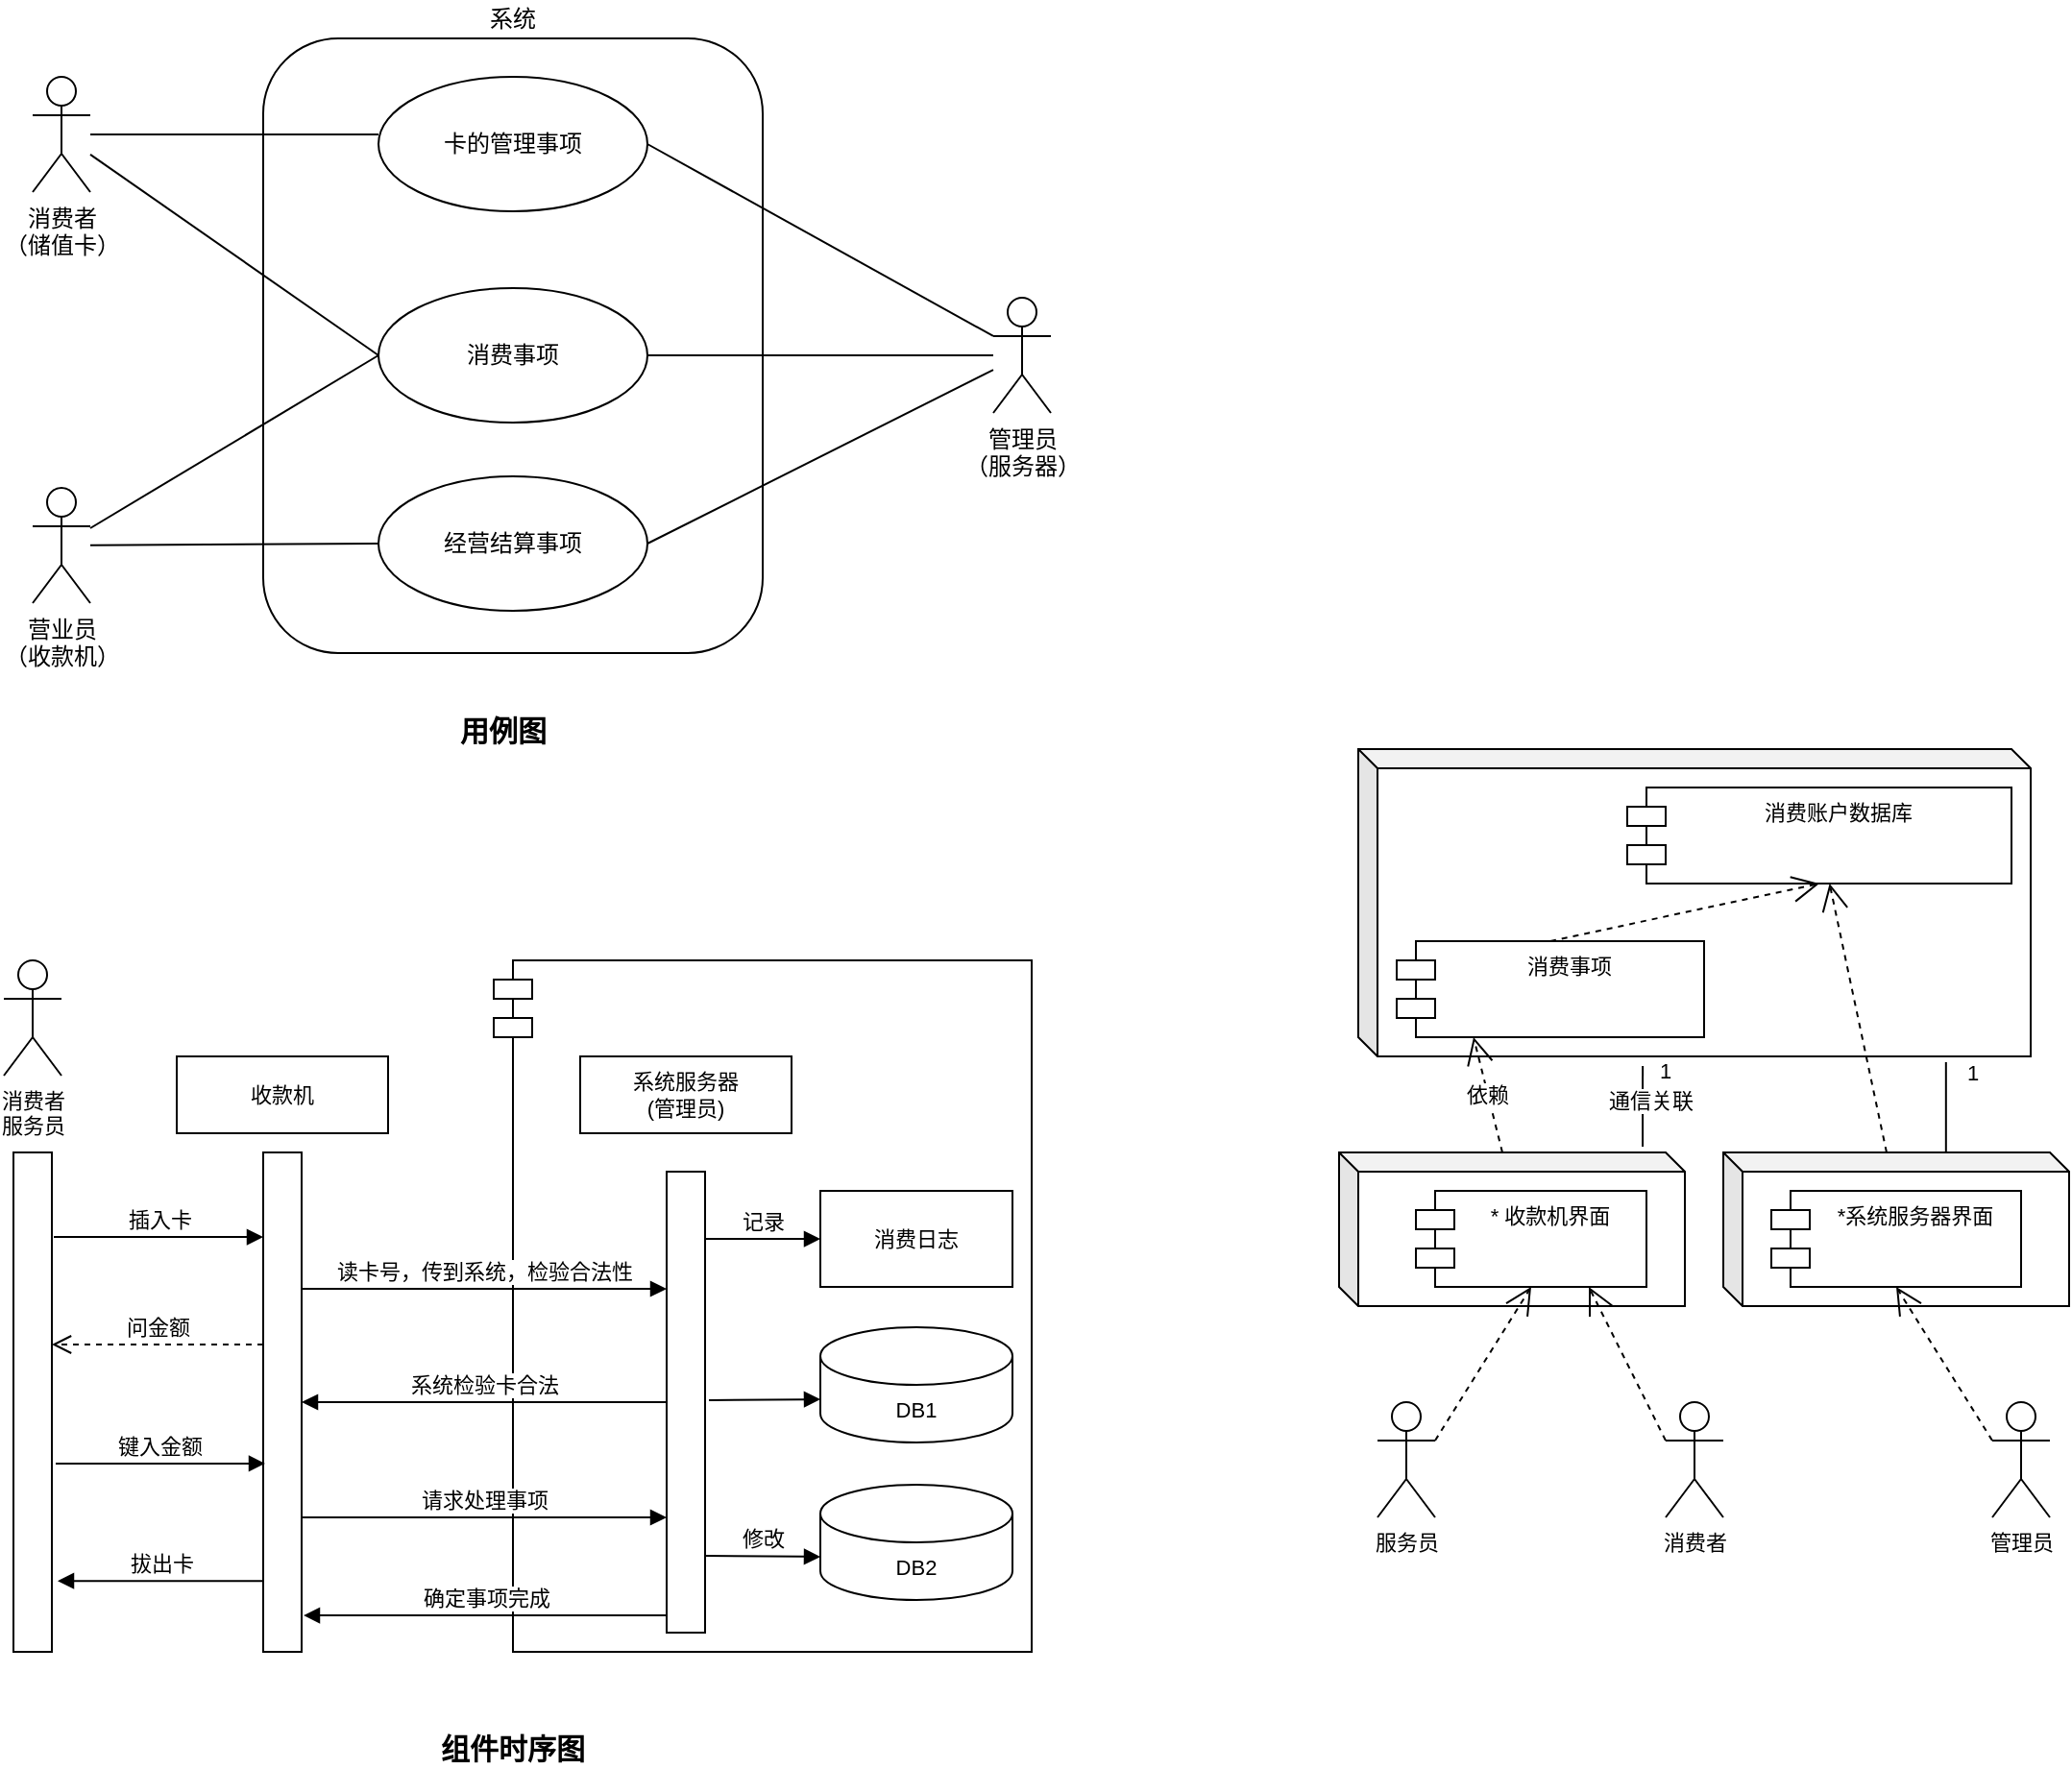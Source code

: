 <mxfile version="13.8.1" type="github">
  <diagram name="Page-1" id="929967ad-93f9-6ef4-fab6-5d389245f69c">
    <mxGraphModel dx="727" dy="501" grid="1" gridSize="10" guides="1" tooltips="1" connect="1" arrows="1" fold="1" page="1" pageScale="1.5" pageWidth="1169" pageHeight="826" background="none" math="0" shadow="0">
      <root>
        <mxCell id="0" style=";html=1;" />
        <mxCell id="1" style=";html=1;" parent="0" />
        <mxCell id="ZQdrYQv9MklbtAfrzEEE-35" value="&lt;div&gt;消费者&lt;/div&gt;&lt;div&gt;（储值卡）&lt;br&gt;&lt;/div&gt;" style="shape=umlActor;verticalLabelPosition=bottom;verticalAlign=top;html=1;" vertex="1" parent="1">
          <mxGeometry x="120" y="180" width="30" height="60" as="geometry" />
        </mxCell>
        <mxCell id="ZQdrYQv9MklbtAfrzEEE-36" value="&lt;div&gt;营业员&lt;/div&gt;&lt;div&gt;（收款机）&lt;br&gt;&lt;/div&gt;" style="shape=umlActor;verticalLabelPosition=bottom;verticalAlign=top;html=1;" vertex="1" parent="1">
          <mxGeometry x="120" y="394" width="30" height="60" as="geometry" />
        </mxCell>
        <mxCell id="ZQdrYQv9MklbtAfrzEEE-37" value="&lt;div&gt;管理员&lt;/div&gt;&lt;div&gt;（服务器）&lt;br&gt;&lt;/div&gt;" style="shape=umlActor;verticalLabelPosition=bottom;verticalAlign=top;html=1;" vertex="1" parent="1">
          <mxGeometry x="620" y="295" width="30" height="60" as="geometry" />
        </mxCell>
        <mxCell id="ZQdrYQv9MklbtAfrzEEE-39" value="" style="rounded=1;whiteSpace=wrap;html=1;" vertex="1" parent="1">
          <mxGeometry x="240" y="160" width="260" height="320" as="geometry" />
        </mxCell>
        <mxCell id="ZQdrYQv9MklbtAfrzEEE-40" value="&lt;div&gt;系统&lt;/div&gt;" style="text;html=1;strokeColor=none;fillColor=none;align=center;verticalAlign=middle;whiteSpace=wrap;rounded=0;" vertex="1" parent="1">
          <mxGeometry x="350" y="140" width="40" height="20" as="geometry" />
        </mxCell>
        <mxCell id="ZQdrYQv9MklbtAfrzEEE-42" value="卡的管理事项" style="ellipse;whiteSpace=wrap;html=1;" vertex="1" parent="1">
          <mxGeometry x="300" y="180" width="140" height="70" as="geometry" />
        </mxCell>
        <mxCell id="ZQdrYQv9MklbtAfrzEEE-43" value="消费事项" style="ellipse;whiteSpace=wrap;html=1;" vertex="1" parent="1">
          <mxGeometry x="300" y="290" width="140" height="70" as="geometry" />
        </mxCell>
        <mxCell id="ZQdrYQv9MklbtAfrzEEE-44" value="经营结算事项" style="ellipse;whiteSpace=wrap;html=1;" vertex="1" parent="1">
          <mxGeometry x="300" y="388" width="140" height="70" as="geometry" />
        </mxCell>
        <mxCell id="ZQdrYQv9MklbtAfrzEEE-48" value="" style="endArrow=none;html=1;exitX=1;exitY=0.5;exitDx=0;exitDy=0;" edge="1" parent="1" source="ZQdrYQv9MklbtAfrzEEE-43" target="ZQdrYQv9MklbtAfrzEEE-37">
          <mxGeometry width="50" height="50" relative="1" as="geometry">
            <mxPoint x="550" y="350" as="sourcePoint" />
            <mxPoint x="600" y="300" as="targetPoint" />
          </mxGeometry>
        </mxCell>
        <mxCell id="ZQdrYQv9MklbtAfrzEEE-49" value="" style="endArrow=none;html=1;exitX=1;exitY=0.5;exitDx=0;exitDy=0;entryX=0;entryY=0.333;entryDx=0;entryDy=0;entryPerimeter=0;" edge="1" parent="1" source="ZQdrYQv9MklbtAfrzEEE-42" target="ZQdrYQv9MklbtAfrzEEE-37">
          <mxGeometry width="50" height="50" relative="1" as="geometry">
            <mxPoint x="530" y="360" as="sourcePoint" />
            <mxPoint x="590" y="310" as="targetPoint" />
          </mxGeometry>
        </mxCell>
        <mxCell id="ZQdrYQv9MklbtAfrzEEE-50" value="" style="endArrow=none;html=1;exitX=1;exitY=0.5;exitDx=0;exitDy=0;" edge="1" parent="1" source="ZQdrYQv9MklbtAfrzEEE-44" target="ZQdrYQv9MklbtAfrzEEE-37">
          <mxGeometry width="50" height="50" relative="1" as="geometry">
            <mxPoint x="550" y="370" as="sourcePoint" />
            <mxPoint x="600" y="330" as="targetPoint" />
          </mxGeometry>
        </mxCell>
        <mxCell id="ZQdrYQv9MklbtAfrzEEE-52" value="" style="endArrow=none;html=1;entryX=0;entryY=0.5;entryDx=0;entryDy=0;" edge="1" parent="1" source="ZQdrYQv9MklbtAfrzEEE-36" target="ZQdrYQv9MklbtAfrzEEE-44">
          <mxGeometry width="50" height="50" relative="1" as="geometry">
            <mxPoint x="150" y="443" as="sourcePoint" />
            <mxPoint x="200" y="393" as="targetPoint" />
          </mxGeometry>
        </mxCell>
        <mxCell id="ZQdrYQv9MklbtAfrzEEE-53" value="" style="endArrow=none;html=1;entryX=0;entryY=0.5;entryDx=0;entryDy=0;" edge="1" parent="1" source="ZQdrYQv9MklbtAfrzEEE-36" target="ZQdrYQv9MklbtAfrzEEE-43">
          <mxGeometry width="50" height="50" relative="1" as="geometry">
            <mxPoint x="520" y="350" as="sourcePoint" />
            <mxPoint x="570" y="300" as="targetPoint" />
          </mxGeometry>
        </mxCell>
        <mxCell id="ZQdrYQv9MklbtAfrzEEE-54" value="" style="endArrow=none;html=1;entryX=0;entryY=0.5;entryDx=0;entryDy=0;" edge="1" parent="1" source="ZQdrYQv9MklbtAfrzEEE-35" target="ZQdrYQv9MklbtAfrzEEE-43">
          <mxGeometry width="50" height="50" relative="1" as="geometry">
            <mxPoint x="520" y="350" as="sourcePoint" />
            <mxPoint x="570" y="300" as="targetPoint" />
          </mxGeometry>
        </mxCell>
        <mxCell id="ZQdrYQv9MklbtAfrzEEE-55" value="" style="endArrow=none;html=1;" edge="1" parent="1" source="ZQdrYQv9MklbtAfrzEEE-35">
          <mxGeometry width="50" height="50" relative="1" as="geometry">
            <mxPoint x="250" y="260" as="sourcePoint" />
            <mxPoint x="300" y="210" as="targetPoint" />
          </mxGeometry>
        </mxCell>
        <mxCell id="ZQdrYQv9MklbtAfrzEEE-57" value="用例图" style="text;html=1;strokeColor=none;fillColor=none;align=center;verticalAlign=middle;whiteSpace=wrap;rounded=0;fontStyle=1;fontSize=15;" vertex="1" parent="1">
          <mxGeometry x="340" y="510" width="50" height="20" as="geometry" />
        </mxCell>
        <mxCell id="ZQdrYQv9MklbtAfrzEEE-58" value="" style="html=1;points=[];perimeter=orthogonalPerimeter;fontSize=15;" vertex="1" parent="1">
          <mxGeometry x="110" y="740" width="20" height="260" as="geometry" />
        </mxCell>
        <mxCell id="ZQdrYQv9MklbtAfrzEEE-61" value="" style="html=1;points=[];perimeter=orthogonalPerimeter;fontSize=15;" vertex="1" parent="1">
          <mxGeometry x="240" y="740" width="20" height="260" as="geometry" />
        </mxCell>
        <mxCell id="ZQdrYQv9MklbtAfrzEEE-62" value="&lt;div style=&quot;font-size: 11px;&quot;&gt;消费者&lt;/div&gt;&lt;div style=&quot;font-size: 11px;&quot;&gt;服务员&lt;br style=&quot;font-size: 11px;&quot;&gt;&lt;/div&gt;" style="shape=umlActor;verticalLabelPosition=bottom;verticalAlign=top;html=1;fontSize=11;" vertex="1" parent="1">
          <mxGeometry x="105" y="640" width="30" height="60" as="geometry" />
        </mxCell>
        <mxCell id="ZQdrYQv9MklbtAfrzEEE-69" value="问金额" style="html=1;verticalAlign=bottom;endArrow=open;dashed=1;endSize=8;fontSize=11;" edge="1" parent="1" source="ZQdrYQv9MklbtAfrzEEE-61">
          <mxGeometry relative="1" as="geometry">
            <mxPoint x="210" y="840" as="sourcePoint" />
            <mxPoint x="130" y="840" as="targetPoint" />
          </mxGeometry>
        </mxCell>
        <mxCell id="ZQdrYQv9MklbtAfrzEEE-71" value="键入金额" style="html=1;verticalAlign=bottom;endArrow=block;fontSize=11;entryX=0.05;entryY=0.623;entryDx=0;entryDy=0;entryPerimeter=0;" edge="1" parent="1" target="ZQdrYQv9MklbtAfrzEEE-61">
          <mxGeometry width="80" relative="1" as="geometry">
            <mxPoint x="132" y="902" as="sourcePoint" />
            <mxPoint x="210" y="920" as="targetPoint" />
          </mxGeometry>
        </mxCell>
        <mxCell id="ZQdrYQv9MklbtAfrzEEE-72" value="拔出卡" style="html=1;verticalAlign=bottom;endArrow=block;fontSize=11;entryX=1.15;entryY=0.858;entryDx=0;entryDy=0;entryPerimeter=0;exitX=0;exitY=0.858;exitDx=0;exitDy=0;exitPerimeter=0;" edge="1" parent="1" source="ZQdrYQv9MklbtAfrzEEE-61" target="ZQdrYQv9MklbtAfrzEEE-58">
          <mxGeometry width="80" relative="1" as="geometry">
            <mxPoint x="290" y="880" as="sourcePoint" />
            <mxPoint x="170" y="970" as="targetPoint" />
          </mxGeometry>
        </mxCell>
        <mxCell id="ZQdrYQv9MklbtAfrzEEE-73" value="插入卡" style="html=1;verticalAlign=bottom;endArrow=block;fontSize=11;" edge="1" parent="1" target="ZQdrYQv9MklbtAfrzEEE-61">
          <mxGeometry width="80" relative="1" as="geometry">
            <mxPoint x="131" y="784.02" as="sourcePoint" />
            <mxPoint x="220" y="784" as="targetPoint" />
          </mxGeometry>
        </mxCell>
        <mxCell id="ZQdrYQv9MklbtAfrzEEE-74" value="收款机" style="rounded=0;whiteSpace=wrap;html=1;fontSize=11;" vertex="1" parent="1">
          <mxGeometry x="195" y="690" width="110" height="40" as="geometry" />
        </mxCell>
        <mxCell id="ZQdrYQv9MklbtAfrzEEE-75" value="" style="shape=module;align=left;spacingLeft=20;align=center;verticalAlign=top;fontSize=11;" vertex="1" parent="1">
          <mxGeometry x="360" y="640" width="280" height="360" as="geometry" />
        </mxCell>
        <mxCell id="ZQdrYQv9MklbtAfrzEEE-76" value="" style="html=1;points=[];perimeter=orthogonalPerimeter;fontSize=15;" vertex="1" parent="1">
          <mxGeometry x="450" y="750" width="20" height="240" as="geometry" />
        </mxCell>
        <mxCell id="ZQdrYQv9MklbtAfrzEEE-77" value="&lt;div&gt;系统服务器&lt;/div&gt;&lt;div&gt;(管理员)&lt;br&gt;&lt;/div&gt;" style="rounded=0;whiteSpace=wrap;html=1;fontSize=11;" vertex="1" parent="1">
          <mxGeometry x="405" y="690" width="110" height="40" as="geometry" />
        </mxCell>
        <mxCell id="ZQdrYQv9MklbtAfrzEEE-78" value="消费日志" style="rounded=0;whiteSpace=wrap;html=1;fontSize=11;" vertex="1" parent="1">
          <mxGeometry x="530" y="760" width="100" height="50" as="geometry" />
        </mxCell>
        <mxCell id="ZQdrYQv9MklbtAfrzEEE-79" value="记录" style="html=1;verticalAlign=bottom;endArrow=block;fontSize=11;entryX=0;entryY=0.5;entryDx=0;entryDy=0;exitX=1;exitY=0.146;exitDx=0;exitDy=0;exitPerimeter=0;" edge="1" parent="1" source="ZQdrYQv9MklbtAfrzEEE-76" target="ZQdrYQv9MklbtAfrzEEE-78">
          <mxGeometry width="80" relative="1" as="geometry">
            <mxPoint x="500" y="790" as="sourcePoint" />
            <mxPoint x="510" y="785" as="targetPoint" />
          </mxGeometry>
        </mxCell>
        <mxCell id="ZQdrYQv9MklbtAfrzEEE-80" value="DB1" style="shape=cylinder3;whiteSpace=wrap;html=1;boundedLbl=1;backgroundOutline=1;size=15;fontSize=11;" vertex="1" parent="1">
          <mxGeometry x="530" y="831" width="100" height="60" as="geometry" />
        </mxCell>
        <mxCell id="ZQdrYQv9MklbtAfrzEEE-81" value="DB2" style="shape=cylinder3;whiteSpace=wrap;html=1;boundedLbl=1;backgroundOutline=1;size=15;fontSize=11;" vertex="1" parent="1">
          <mxGeometry x="530" y="913" width="100" height="60" as="geometry" />
        </mxCell>
        <mxCell id="ZQdrYQv9MklbtAfrzEEE-84" value="" style="html=1;verticalAlign=bottom;endArrow=block;fontSize=11;entryX=0;entryY=0;entryDx=0;entryDy=37.5;entryPerimeter=0;exitX=1.1;exitY=0.496;exitDx=0;exitDy=0;exitPerimeter=0;" edge="1" parent="1" source="ZQdrYQv9MklbtAfrzEEE-76" target="ZQdrYQv9MklbtAfrzEEE-80">
          <mxGeometry width="80" relative="1" as="geometry">
            <mxPoint x="480" y="868" as="sourcePoint" />
            <mxPoint x="510" y="870" as="targetPoint" />
          </mxGeometry>
        </mxCell>
        <mxCell id="ZQdrYQv9MklbtAfrzEEE-85" value="修改" style="html=1;verticalAlign=bottom;endArrow=block;fontSize=11;entryX=0;entryY=0;entryDx=0;entryDy=37.5;entryPerimeter=0;" edge="1" parent="1" target="ZQdrYQv9MklbtAfrzEEE-81">
          <mxGeometry width="80" relative="1" as="geometry">
            <mxPoint x="470" y="950" as="sourcePoint" />
            <mxPoint x="520" y="950" as="targetPoint" />
          </mxGeometry>
        </mxCell>
        <mxCell id="ZQdrYQv9MklbtAfrzEEE-86" value="读卡号，传到系统，检验合法性" style="html=1;verticalAlign=bottom;endArrow=block;fontSize=11;" edge="1" parent="1">
          <mxGeometry width="80" relative="1" as="geometry">
            <mxPoint x="260" y="811" as="sourcePoint" />
            <mxPoint x="450" y="811" as="targetPoint" />
          </mxGeometry>
        </mxCell>
        <mxCell id="ZQdrYQv9MklbtAfrzEEE-87" value="系统检验卡合法" style="html=1;verticalAlign=bottom;endArrow=block;fontSize=11;entryX=1;entryY=0.5;entryDx=0;entryDy=0;entryPerimeter=0;" edge="1" parent="1" source="ZQdrYQv9MklbtAfrzEEE-76" target="ZQdrYQv9MklbtAfrzEEE-61">
          <mxGeometry width="80" relative="1" as="geometry">
            <mxPoint x="300" y="850" as="sourcePoint" />
            <mxPoint x="380" y="850" as="targetPoint" />
          </mxGeometry>
        </mxCell>
        <mxCell id="ZQdrYQv9MklbtAfrzEEE-89" value="请求处理事项" style="html=1;verticalAlign=bottom;endArrow=block;fontSize=11;" edge="1" parent="1">
          <mxGeometry width="80" relative="1" as="geometry">
            <mxPoint x="260" y="930" as="sourcePoint" />
            <mxPoint x="450" y="930" as="targetPoint" />
          </mxGeometry>
        </mxCell>
        <mxCell id="ZQdrYQv9MklbtAfrzEEE-90" value="确定事项完成" style="html=1;verticalAlign=bottom;endArrow=block;fontSize=11;entryX=1.05;entryY=0.927;entryDx=0;entryDy=0;entryPerimeter=0;" edge="1" parent="1" source="ZQdrYQv9MklbtAfrzEEE-76" target="ZQdrYQv9MklbtAfrzEEE-61">
          <mxGeometry width="80" relative="1" as="geometry">
            <mxPoint x="420" y="977" as="sourcePoint" />
            <mxPoint x="280" y="977" as="targetPoint" />
          </mxGeometry>
        </mxCell>
        <mxCell id="ZQdrYQv9MklbtAfrzEEE-91" value="组件时序图" style="text;html=1;strokeColor=none;fillColor=none;align=center;verticalAlign=middle;whiteSpace=wrap;rounded=0;fontStyle=1;fontSize=15;" vertex="1" parent="1">
          <mxGeometry x="330" y="1040" width="80" height="20" as="geometry" />
        </mxCell>
        <mxCell id="ZQdrYQv9MklbtAfrzEEE-92" value="" style="shape=cube;whiteSpace=wrap;html=1;boundedLbl=1;backgroundOutline=1;darkOpacity=0.05;darkOpacity2=0.1;fontSize=11;size=10;" vertex="1" parent="1">
          <mxGeometry x="800" y="740" width="180" height="80" as="geometry" />
        </mxCell>
        <mxCell id="ZQdrYQv9MklbtAfrzEEE-93" value="" style="shape=cube;whiteSpace=wrap;html=1;boundedLbl=1;backgroundOutline=1;darkOpacity=0.05;darkOpacity2=0.1;fontSize=11;size=10;" vertex="1" parent="1">
          <mxGeometry x="1000" y="740" width="180" height="80" as="geometry" />
        </mxCell>
        <mxCell id="ZQdrYQv9MklbtAfrzEEE-94" value="" style="shape=cube;whiteSpace=wrap;html=1;boundedLbl=1;backgroundOutline=1;darkOpacity=0.05;darkOpacity2=0.1;fontSize=11;sketch=0;shadow=0;size=10;" vertex="1" parent="1">
          <mxGeometry x="810" y="530" width="350" height="160" as="geometry" />
        </mxCell>
        <mxCell id="ZQdrYQv9MklbtAfrzEEE-95" value="消费账户数据库" style="shape=module;align=left;spacingLeft=20;align=center;verticalAlign=top;shadow=0;sketch=0;fontSize=11;" vertex="1" parent="1">
          <mxGeometry x="950" y="550" width="200" height="50" as="geometry" />
        </mxCell>
        <mxCell id="ZQdrYQv9MklbtAfrzEEE-96" value="* 收款机界面" style="shape=module;align=left;spacingLeft=20;align=center;verticalAlign=top;shadow=0;sketch=0;fontSize=11;" vertex="1" parent="1">
          <mxGeometry x="840" y="760" width="120" height="50" as="geometry" />
        </mxCell>
        <mxCell id="ZQdrYQv9MklbtAfrzEEE-97" value="*系统服务器界面" style="shape=module;align=left;spacingLeft=20;align=center;verticalAlign=top;shadow=0;sketch=0;fontSize=11;" vertex="1" parent="1">
          <mxGeometry x="1025" y="760" width="130" height="50" as="geometry" />
        </mxCell>
        <mxCell id="ZQdrYQv9MklbtAfrzEEE-98" value="消费事项" style="shape=module;align=left;spacingLeft=20;align=center;verticalAlign=top;shadow=0;sketch=0;fontSize=11;" vertex="1" parent="1">
          <mxGeometry x="830" y="630" width="160" height="50" as="geometry" />
        </mxCell>
        <mxCell id="ZQdrYQv9MklbtAfrzEEE-100" value="消费者" style="shape=umlActor;verticalLabelPosition=bottom;verticalAlign=top;html=1;shadow=0;sketch=0;fontSize=11;" vertex="1" parent="1">
          <mxGeometry x="970" y="870" width="30" height="60" as="geometry" />
        </mxCell>
        <mxCell id="ZQdrYQv9MklbtAfrzEEE-101" value="服务员" style="shape=umlActor;verticalLabelPosition=bottom;verticalAlign=top;html=1;shadow=0;sketch=0;fontSize=11;" vertex="1" parent="1">
          <mxGeometry x="820" y="870" width="30" height="60" as="geometry" />
        </mxCell>
        <mxCell id="ZQdrYQv9MklbtAfrzEEE-102" value="管理员" style="shape=umlActor;verticalLabelPosition=bottom;verticalAlign=top;html=1;shadow=0;sketch=0;fontSize=11;" vertex="1" parent="1">
          <mxGeometry x="1140" y="870" width="30" height="60" as="geometry" />
        </mxCell>
        <mxCell id="ZQdrYQv9MklbtAfrzEEE-105" value="" style="endArrow=open;endSize=12;dashed=1;html=1;fontSize=11;exitX=1;exitY=0.333;exitDx=0;exitDy=0;exitPerimeter=0;entryX=0.5;entryY=1;entryDx=0;entryDy=0;" edge="1" parent="1" source="ZQdrYQv9MklbtAfrzEEE-101" target="ZQdrYQv9MklbtAfrzEEE-96">
          <mxGeometry width="160" relative="1" as="geometry">
            <mxPoint x="860" y="800" as="sourcePoint" />
            <mxPoint x="1020" y="800" as="targetPoint" />
          </mxGeometry>
        </mxCell>
        <mxCell id="ZQdrYQv9MklbtAfrzEEE-106" value="" style="endArrow=open;endSize=12;dashed=1;html=1;fontSize=11;exitX=0;exitY=0.333;exitDx=0;exitDy=0;exitPerimeter=0;entryX=0.75;entryY=1;entryDx=0;entryDy=0;" edge="1" parent="1" source="ZQdrYQv9MklbtAfrzEEE-100" target="ZQdrYQv9MklbtAfrzEEE-96">
          <mxGeometry width="160" relative="1" as="geometry">
            <mxPoint x="860" y="800" as="sourcePoint" />
            <mxPoint x="1020" y="800" as="targetPoint" />
          </mxGeometry>
        </mxCell>
        <mxCell id="ZQdrYQv9MklbtAfrzEEE-108" value="" style="endArrow=open;endSize=12;dashed=1;html=1;fontSize=11;exitX=0;exitY=0.333;exitDx=0;exitDy=0;exitPerimeter=0;entryX=0.5;entryY=1;entryDx=0;entryDy=0;" edge="1" parent="1" source="ZQdrYQv9MklbtAfrzEEE-102" target="ZQdrYQv9MklbtAfrzEEE-97">
          <mxGeometry width="160" relative="1" as="geometry">
            <mxPoint x="870" y="800" as="sourcePoint" />
            <mxPoint x="1030" y="800" as="targetPoint" />
          </mxGeometry>
        </mxCell>
        <mxCell id="ZQdrYQv9MklbtAfrzEEE-109" value="" style="endArrow=open;endSize=12;dashed=1;html=1;fontSize=11;entryX=0.5;entryY=1;entryDx=0;entryDy=0;exitX=0.5;exitY=0;exitDx=0;exitDy=0;" edge="1" parent="1" source="ZQdrYQv9MklbtAfrzEEE-98" target="ZQdrYQv9MklbtAfrzEEE-95">
          <mxGeometry width="160" relative="1" as="geometry">
            <mxPoint x="870" y="800" as="sourcePoint" />
            <mxPoint x="1030" y="800" as="targetPoint" />
          </mxGeometry>
        </mxCell>
        <mxCell id="ZQdrYQv9MklbtAfrzEEE-111" value="" style="endArrow=open;endSize=12;dashed=1;html=1;fontSize=11;exitX=0;exitY=0;exitDx=85;exitDy=0;exitPerimeter=0;" edge="1" parent="1" source="ZQdrYQv9MklbtAfrzEEE-93" target="ZQdrYQv9MklbtAfrzEEE-95">
          <mxGeometry width="160" relative="1" as="geometry">
            <mxPoint x="870" y="800" as="sourcePoint" />
            <mxPoint x="1030" y="800" as="targetPoint" />
          </mxGeometry>
        </mxCell>
        <mxCell id="ZQdrYQv9MklbtAfrzEEE-112" value="" style="endArrow=none;html=1;fontSize=11;exitX=0.644;exitY=0;exitDx=0;exitDy=0;exitPerimeter=0;entryX=0.874;entryY=1.019;entryDx=0;entryDy=0;entryPerimeter=0;" edge="1" parent="1" source="ZQdrYQv9MklbtAfrzEEE-93" target="ZQdrYQv9MklbtAfrzEEE-94">
          <mxGeometry width="50" height="50" relative="1" as="geometry">
            <mxPoint x="930" y="820" as="sourcePoint" />
            <mxPoint x="1116" y="710" as="targetPoint" />
          </mxGeometry>
        </mxCell>
        <mxCell id="ZQdrYQv9MklbtAfrzEEE-113" value="" style="endArrow=none;html=1;fontSize=11;exitX=0.878;exitY=-0.037;exitDx=0;exitDy=0;exitPerimeter=0;entryX=0.423;entryY=1.031;entryDx=0;entryDy=0;entryPerimeter=0;" edge="1" parent="1" source="ZQdrYQv9MklbtAfrzEEE-92" target="ZQdrYQv9MklbtAfrzEEE-94">
          <mxGeometry width="50" height="50" relative="1" as="geometry">
            <mxPoint x="930" y="820" as="sourcePoint" />
            <mxPoint x="990" y="690" as="targetPoint" />
          </mxGeometry>
        </mxCell>
        <mxCell id="ZQdrYQv9MklbtAfrzEEE-115" value="通信关联" style="edgeLabel;html=1;align=center;verticalAlign=middle;resizable=0;points=[];fontSize=11;" vertex="1" connectable="0" parent="ZQdrYQv9MklbtAfrzEEE-113">
          <mxGeometry x="0.143" y="-4" relative="1" as="geometry">
            <mxPoint as="offset" />
          </mxGeometry>
        </mxCell>
        <mxCell id="ZQdrYQv9MklbtAfrzEEE-114" value="依赖" style="endArrow=open;endSize=12;dashed=1;html=1;fontSize=11;exitX=0;exitY=0;exitDx=85;exitDy=0;exitPerimeter=0;entryX=0.25;entryY=1;entryDx=0;entryDy=0;" edge="1" parent="1" source="ZQdrYQv9MklbtAfrzEEE-92" target="ZQdrYQv9MklbtAfrzEEE-98">
          <mxGeometry width="160" relative="1" as="geometry">
            <mxPoint x="870" y="800" as="sourcePoint" />
            <mxPoint x="1030" y="800" as="targetPoint" />
          </mxGeometry>
        </mxCell>
        <mxCell id="ZQdrYQv9MklbtAfrzEEE-118" value="1" style="text;align=center;fontStyle=0;verticalAlign=middle;spacingLeft=3;spacingRight=3;strokeColor=none;rotatable=0;points=[[0,0.5],[1,0.5]];portConstraint=eastwest;shadow=0;sketch=0;fontSize=11;" vertex="1" parent="1">
          <mxGeometry x="1120" y="685" width="20" height="26" as="geometry" />
        </mxCell>
        <mxCell id="ZQdrYQv9MklbtAfrzEEE-119" value="1" style="text;align=center;fontStyle=0;verticalAlign=middle;spacingLeft=3;spacingRight=3;strokeColor=none;rotatable=0;points=[[0,0.5],[1,0.5]];portConstraint=eastwest;shadow=0;sketch=0;fontSize=11;" vertex="1" parent="1">
          <mxGeometry x="960" y="684" width="20" height="26" as="geometry" />
        </mxCell>
      </root>
    </mxGraphModel>
  </diagram>
</mxfile>
